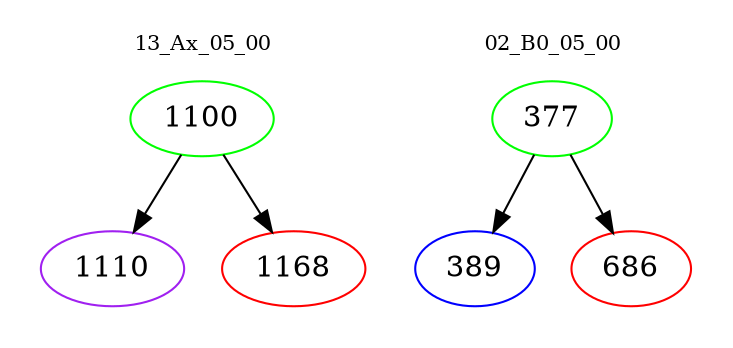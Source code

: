 digraph{
subgraph cluster_0 {
color = white
label = "13_Ax_05_00";
fontsize=10;
T0_1100 [label="1100", color="green"]
T0_1100 -> T0_1110 [color="black"]
T0_1110 [label="1110", color="purple"]
T0_1100 -> T0_1168 [color="black"]
T0_1168 [label="1168", color="red"]
}
subgraph cluster_1 {
color = white
label = "02_B0_05_00";
fontsize=10;
T1_377 [label="377", color="green"]
T1_377 -> T1_389 [color="black"]
T1_389 [label="389", color="blue"]
T1_377 -> T1_686 [color="black"]
T1_686 [label="686", color="red"]
}
}
